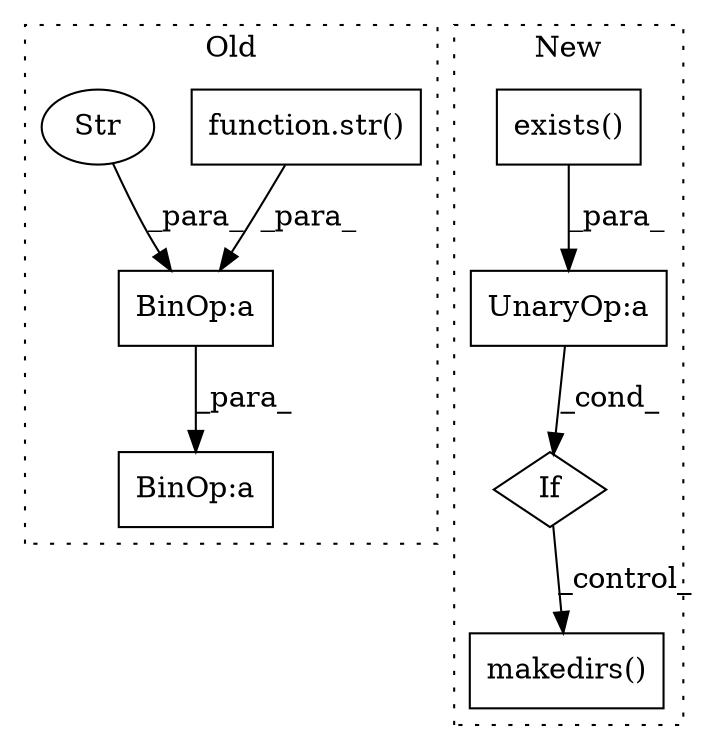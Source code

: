 digraph G {
subgraph cluster0 {
1 [label="function.str()" a="75" s="935,952" l="4,1" shape="box"];
5 [label="BinOp:a" a="82" s="932" l="3" shape="box"];
6 [label="Str" a="66" s="915" l="17" shape="ellipse"];
7 [label="BinOp:a" a="82" s="932" l="24" shape="box"];
label = "Old";
style="dotted";
}
subgraph cluster1 {
2 [label="exists()" a="75" s="872,899" l="15,1" shape="box"];
3 [label="If" a="96" s="865" l="3" shape="diamond"];
4 [label="UnaryOp:a" a="61" s="868" l="32" shape="box"];
8 [label="makedirs()" a="75" s="915,939" l="12,1" shape="box"];
label = "New";
style="dotted";
}
1 -> 5 [label="_para_"];
2 -> 4 [label="_para_"];
3 -> 8 [label="_control_"];
4 -> 3 [label="_cond_"];
5 -> 7 [label="_para_"];
6 -> 5 [label="_para_"];
}